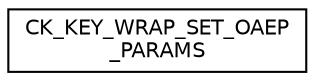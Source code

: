 digraph "Graphical Class Hierarchy"
{
  edge [fontname="Helvetica",fontsize="10",labelfontname="Helvetica",labelfontsize="10"];
  node [fontname="Helvetica",fontsize="10",shape=record];
  rankdir="LR";
  Node0 [label="CK_KEY_WRAP_SET_OAEP\l_PARAMS",height=0.2,width=0.4,color="black", fillcolor="white", style="filled",URL="$struct_c_k___k_e_y___w_r_a_p___s_e_t___o_a_e_p___p_a_r_a_m_s.html"];
}
